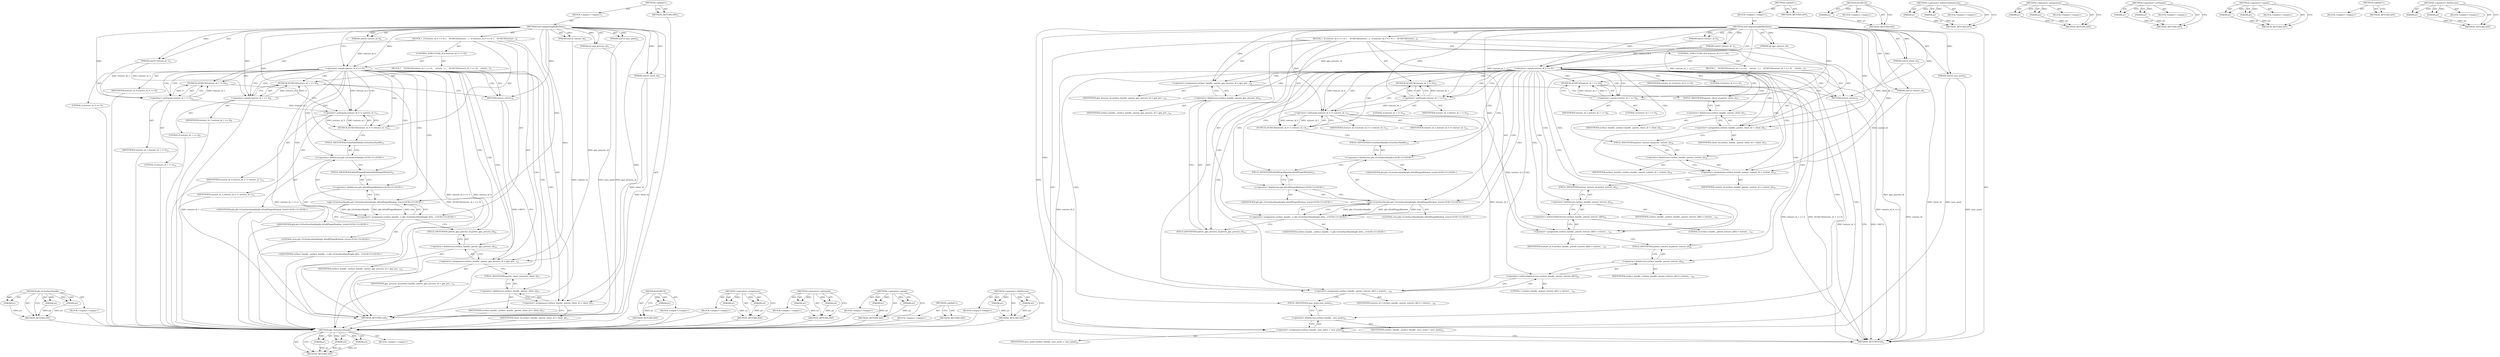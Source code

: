 digraph "&lt;operator&gt;.fieldAccess" {
vulnerable_120 [label=<(METHOD,gfx.GLSurfaceHandle)>];
vulnerable_121 [label=<(PARAM,p1)>];
vulnerable_122 [label=<(PARAM,p2)>];
vulnerable_123 [label=<(PARAM,p3)>];
vulnerable_124 [label=<(BLOCK,&lt;empty&gt;,&lt;empty&gt;)>];
vulnerable_125 [label=<(METHOD_RETURN,ANY)>];
vulnerable_6 [label=<(METHOD,&lt;global&gt;)<SUB>1</SUB>>];
vulnerable_7 [label=<(BLOCK,&lt;empty&gt;,&lt;empty&gt;)<SUB>1</SUB>>];
vulnerable_8 [label=<(METHOD,SetCompositingBufferData)<SUB>1</SUB>>];
vulnerable_9 [label=<(PARAM,int gpu_process_id)<SUB>1</SUB>>];
vulnerable_10 [label=<(PARAM,uint32 client_id)<SUB>2</SUB>>];
vulnerable_11 [label=<(PARAM,uint32 context_id)<SUB>3</SUB>>];
vulnerable_12 [label=<(PARAM,uint32 texture_id_0)<SUB>4</SUB>>];
vulnerable_13 [label=<(PARAM,uint32 texture_id_1)<SUB>5</SUB>>];
vulnerable_14 [label=<(PARAM,uint32 sync_point)<SUB>6</SUB>>];
vulnerable_15 [label=<(BLOCK,{
  if (texture_id_0 == 0) {
    DCHECK(texture...,{
  if (texture_id_0 == 0) {
    DCHECK(texture...)<SUB>6</SUB>>];
vulnerable_16 [label=<(CONTROL_STRUCTURE,IF,if (texture_id_0 == 0))<SUB>7</SUB>>];
vulnerable_17 [label=<(&lt;operator&gt;.equals,texture_id_0 == 0)<SUB>7</SUB>>];
vulnerable_18 [label=<(IDENTIFIER,texture_id_0,texture_id_0 == 0)<SUB>7</SUB>>];
vulnerable_19 [label=<(LITERAL,0,texture_id_0 == 0)<SUB>7</SUB>>];
vulnerable_20 [label=<(BLOCK,{
    DCHECK(texture_id_1 == 0);
    return;
  },{
    DCHECK(texture_id_1 == 0);
    return;
  })<SUB>7</SUB>>];
vulnerable_21 [label=<(DCHECK,DCHECK(texture_id_1 == 0))<SUB>8</SUB>>];
vulnerable_22 [label=<(&lt;operator&gt;.equals,texture_id_1 == 0)<SUB>8</SUB>>];
vulnerable_23 [label=<(IDENTIFIER,texture_id_1,texture_id_1 == 0)<SUB>8</SUB>>];
vulnerable_24 [label=<(LITERAL,0,texture_id_1 == 0)<SUB>8</SUB>>];
vulnerable_25 [label=<(RETURN,return;,return;)<SUB>9</SUB>>];
vulnerable_26 [label=<(DCHECK,DCHECK(texture_id_1 != 0))<SUB>12</SUB>>];
vulnerable_27 [label=<(&lt;operator&gt;.notEquals,texture_id_1 != 0)<SUB>12</SUB>>];
vulnerable_28 [label=<(IDENTIFIER,texture_id_1,texture_id_1 != 0)<SUB>12</SUB>>];
vulnerable_29 [label=<(LITERAL,0,texture_id_1 != 0)<SUB>12</SUB>>];
vulnerable_30 [label=<(DCHECK,DCHECK(texture_id_0 != texture_id_1))<SUB>13</SUB>>];
vulnerable_31 [label=<(&lt;operator&gt;.notEquals,texture_id_0 != texture_id_1)<SUB>13</SUB>>];
vulnerable_32 [label=<(IDENTIFIER,texture_id_0,texture_id_0 != texture_id_1)<SUB>13</SUB>>];
vulnerable_33 [label=<(IDENTIFIER,texture_id_1,texture_id_0 != texture_id_1)<SUB>13</SUB>>];
vulnerable_34 [label="<(&lt;operator&gt;.assignment,surface_handle_ = gfx::GLSurfaceHandle(gfx::kNu...)<SUB>15</SUB>>"];
vulnerable_35 [label="<(IDENTIFIER,surface_handle_,surface_handle_ = gfx::GLSurfaceHandle(gfx::kNu...)<SUB>15</SUB>>"];
vulnerable_36 [label="<(gfx.GLSurfaceHandle,gfx::GLSurfaceHandle(gfx::kNullPluginWindow, true))<SUB>15</SUB>>"];
vulnerable_37 [label="<(&lt;operator&gt;.fieldAccess,gfx::GLSurfaceHandle)<SUB>15</SUB>>"];
vulnerable_38 [label="<(IDENTIFIER,gfx,gfx::GLSurfaceHandle(gfx::kNullPluginWindow, true))<SUB>15</SUB>>"];
vulnerable_39 [label=<(FIELD_IDENTIFIER,GLSurfaceHandle,GLSurfaceHandle)<SUB>15</SUB>>];
vulnerable_40 [label="<(&lt;operator&gt;.fieldAccess,gfx::kNullPluginWindow)<SUB>15</SUB>>"];
vulnerable_41 [label="<(IDENTIFIER,gfx,gfx::GLSurfaceHandle(gfx::kNullPluginWindow, true))<SUB>15</SUB>>"];
vulnerable_42 [label=<(FIELD_IDENTIFIER,kNullPluginWindow,kNullPluginWindow)<SUB>15</SUB>>];
vulnerable_43 [label="<(LITERAL,true,gfx::GLSurfaceHandle(gfx::kNullPluginWindow, true))<SUB>15</SUB>>"];
vulnerable_44 [label=<(&lt;operator&gt;.assignment,surface_handle_.parent_gpu_process_id = gpu_pro...)<SUB>16</SUB>>];
vulnerable_45 [label=<(&lt;operator&gt;.fieldAccess,surface_handle_.parent_gpu_process_id)<SUB>16</SUB>>];
vulnerable_46 [label=<(IDENTIFIER,surface_handle_,surface_handle_.parent_gpu_process_id = gpu_pro...)<SUB>16</SUB>>];
vulnerable_47 [label=<(FIELD_IDENTIFIER,parent_gpu_process_id,parent_gpu_process_id)<SUB>16</SUB>>];
vulnerable_48 [label=<(IDENTIFIER,gpu_process_id,surface_handle_.parent_gpu_process_id = gpu_pro...)<SUB>16</SUB>>];
vulnerable_49 [label=<(&lt;operator&gt;.assignment,surface_handle_.parent_client_id = client_id)<SUB>17</SUB>>];
vulnerable_50 [label=<(&lt;operator&gt;.fieldAccess,surface_handle_.parent_client_id)<SUB>17</SUB>>];
vulnerable_51 [label=<(IDENTIFIER,surface_handle_,surface_handle_.parent_client_id = client_id)<SUB>17</SUB>>];
vulnerable_52 [label=<(FIELD_IDENTIFIER,parent_client_id,parent_client_id)<SUB>17</SUB>>];
vulnerable_53 [label=<(IDENTIFIER,client_id,surface_handle_.parent_client_id = client_id)<SUB>17</SUB>>];
vulnerable_54 [label=<(&lt;operator&gt;.assignment,surface_handle_.parent_context_id = context_id)<SUB>18</SUB>>];
vulnerable_55 [label=<(&lt;operator&gt;.fieldAccess,surface_handle_.parent_context_id)<SUB>18</SUB>>];
vulnerable_56 [label=<(IDENTIFIER,surface_handle_,surface_handle_.parent_context_id = context_id)<SUB>18</SUB>>];
vulnerable_57 [label=<(FIELD_IDENTIFIER,parent_context_id,parent_context_id)<SUB>18</SUB>>];
vulnerable_58 [label=<(IDENTIFIER,context_id,surface_handle_.parent_context_id = context_id)<SUB>18</SUB>>];
vulnerable_59 [label=<(&lt;operator&gt;.assignment,surface_handle_.parent_texture_id[0] = texture_...)<SUB>19</SUB>>];
vulnerable_60 [label=<(&lt;operator&gt;.indirectIndexAccess,surface_handle_.parent_texture_id[0])<SUB>19</SUB>>];
vulnerable_61 [label=<(&lt;operator&gt;.fieldAccess,surface_handle_.parent_texture_id)<SUB>19</SUB>>];
vulnerable_62 [label=<(IDENTIFIER,surface_handle_,surface_handle_.parent_texture_id[0] = texture_...)<SUB>19</SUB>>];
vulnerable_63 [label=<(FIELD_IDENTIFIER,parent_texture_id,parent_texture_id)<SUB>19</SUB>>];
vulnerable_64 [label=<(LITERAL,0,surface_handle_.parent_texture_id[0] = texture_...)<SUB>19</SUB>>];
vulnerable_65 [label=<(IDENTIFIER,texture_id_0,surface_handle_.parent_texture_id[0] = texture_...)<SUB>19</SUB>>];
vulnerable_66 [label=<(&lt;operator&gt;.assignment,surface_handle_.parent_texture_id[1] = texture_...)<SUB>20</SUB>>];
vulnerable_67 [label=<(&lt;operator&gt;.indirectIndexAccess,surface_handle_.parent_texture_id[1])<SUB>20</SUB>>];
vulnerable_68 [label=<(&lt;operator&gt;.fieldAccess,surface_handle_.parent_texture_id)<SUB>20</SUB>>];
vulnerable_69 [label=<(IDENTIFIER,surface_handle_,surface_handle_.parent_texture_id[1] = texture_...)<SUB>20</SUB>>];
vulnerable_70 [label=<(FIELD_IDENTIFIER,parent_texture_id,parent_texture_id)<SUB>20</SUB>>];
vulnerable_71 [label=<(LITERAL,1,surface_handle_.parent_texture_id[1] = texture_...)<SUB>20</SUB>>];
vulnerable_72 [label=<(IDENTIFIER,texture_id_1,surface_handle_.parent_texture_id[1] = texture_...)<SUB>20</SUB>>];
vulnerable_73 [label=<(&lt;operator&gt;.assignment,surface_handle_.sync_point = sync_point)<SUB>21</SUB>>];
vulnerable_74 [label=<(&lt;operator&gt;.fieldAccess,surface_handle_.sync_point)<SUB>21</SUB>>];
vulnerable_75 [label=<(IDENTIFIER,surface_handle_,surface_handle_.sync_point = sync_point)<SUB>21</SUB>>];
vulnerable_76 [label=<(FIELD_IDENTIFIER,sync_point,sync_point)<SUB>21</SUB>>];
vulnerable_77 [label=<(IDENTIFIER,sync_point,surface_handle_.sync_point = sync_point)<SUB>21</SUB>>];
vulnerable_78 [label=<(METHOD_RETURN,void)<SUB>1</SUB>>];
vulnerable_80 [label=<(METHOD_RETURN,ANY)<SUB>1</SUB>>];
vulnerable_106 [label=<(METHOD,DCHECK)>];
vulnerable_107 [label=<(PARAM,p1)>];
vulnerable_108 [label=<(BLOCK,&lt;empty&gt;,&lt;empty&gt;)>];
vulnerable_109 [label=<(METHOD_RETURN,ANY)>];
vulnerable_131 [label=<(METHOD,&lt;operator&gt;.indirectIndexAccess)>];
vulnerable_132 [label=<(PARAM,p1)>];
vulnerable_133 [label=<(PARAM,p2)>];
vulnerable_134 [label=<(BLOCK,&lt;empty&gt;,&lt;empty&gt;)>];
vulnerable_135 [label=<(METHOD_RETURN,ANY)>];
vulnerable_115 [label=<(METHOD,&lt;operator&gt;.assignment)>];
vulnerable_116 [label=<(PARAM,p1)>];
vulnerable_117 [label=<(PARAM,p2)>];
vulnerable_118 [label=<(BLOCK,&lt;empty&gt;,&lt;empty&gt;)>];
vulnerable_119 [label=<(METHOD_RETURN,ANY)>];
vulnerable_110 [label=<(METHOD,&lt;operator&gt;.notEquals)>];
vulnerable_111 [label=<(PARAM,p1)>];
vulnerable_112 [label=<(PARAM,p2)>];
vulnerable_113 [label=<(BLOCK,&lt;empty&gt;,&lt;empty&gt;)>];
vulnerable_114 [label=<(METHOD_RETURN,ANY)>];
vulnerable_101 [label=<(METHOD,&lt;operator&gt;.equals)>];
vulnerable_102 [label=<(PARAM,p1)>];
vulnerable_103 [label=<(PARAM,p2)>];
vulnerable_104 [label=<(BLOCK,&lt;empty&gt;,&lt;empty&gt;)>];
vulnerable_105 [label=<(METHOD_RETURN,ANY)>];
vulnerable_95 [label=<(METHOD,&lt;global&gt;)<SUB>1</SUB>>];
vulnerable_96 [label=<(BLOCK,&lt;empty&gt;,&lt;empty&gt;)>];
vulnerable_97 [label=<(METHOD_RETURN,ANY)>];
vulnerable_126 [label=<(METHOD,&lt;operator&gt;.fieldAccess)>];
vulnerable_127 [label=<(PARAM,p1)>];
vulnerable_128 [label=<(PARAM,p2)>];
vulnerable_129 [label=<(BLOCK,&lt;empty&gt;,&lt;empty&gt;)>];
vulnerable_130 [label=<(METHOD_RETURN,ANY)>];
fixed_96 [label=<(METHOD,gfx.GLSurfaceHandle)>];
fixed_97 [label=<(PARAM,p1)>];
fixed_98 [label=<(PARAM,p2)>];
fixed_99 [label=<(PARAM,p3)>];
fixed_100 [label=<(BLOCK,&lt;empty&gt;,&lt;empty&gt;)>];
fixed_101 [label=<(METHOD_RETURN,ANY)>];
fixed_6 [label=<(METHOD,&lt;global&gt;)<SUB>1</SUB>>];
fixed_7 [label=<(BLOCK,&lt;empty&gt;,&lt;empty&gt;)<SUB>1</SUB>>];
fixed_8 [label=<(METHOD,SetCompositingBufferData)<SUB>1</SUB>>];
fixed_9 [label=<(PARAM,int gpu_process_id)<SUB>1</SUB>>];
fixed_10 [label=<(PARAM,uint32 client_id)<SUB>2</SUB>>];
fixed_11 [label=<(PARAM,uint32 context_id)<SUB>3</SUB>>];
fixed_12 [label=<(PARAM,uint32 texture_id_0)<SUB>4</SUB>>];
fixed_13 [label=<(PARAM,uint32 texture_id_1)<SUB>5</SUB>>];
fixed_14 [label=<(PARAM,uint32 sync_point)<SUB>6</SUB>>];
fixed_15 [label=<(BLOCK,{
  if (texture_id_0 == 0) {
    DCHECK(texture...,{
  if (texture_id_0 == 0) {
    DCHECK(texture...)<SUB>6</SUB>>];
fixed_16 [label=<(CONTROL_STRUCTURE,IF,if (texture_id_0 == 0))<SUB>7</SUB>>];
fixed_17 [label=<(&lt;operator&gt;.equals,texture_id_0 == 0)<SUB>7</SUB>>];
fixed_18 [label=<(IDENTIFIER,texture_id_0,texture_id_0 == 0)<SUB>7</SUB>>];
fixed_19 [label=<(LITERAL,0,texture_id_0 == 0)<SUB>7</SUB>>];
fixed_20 [label=<(BLOCK,{
    DCHECK(texture_id_1 == 0);
    return;
  },{
    DCHECK(texture_id_1 == 0);
    return;
  })<SUB>7</SUB>>];
fixed_21 [label=<(DCHECK,DCHECK(texture_id_1 == 0))<SUB>8</SUB>>];
fixed_22 [label=<(&lt;operator&gt;.equals,texture_id_1 == 0)<SUB>8</SUB>>];
fixed_23 [label=<(IDENTIFIER,texture_id_1,texture_id_1 == 0)<SUB>8</SUB>>];
fixed_24 [label=<(LITERAL,0,texture_id_1 == 0)<SUB>8</SUB>>];
fixed_25 [label=<(RETURN,return;,return;)<SUB>9</SUB>>];
fixed_26 [label=<(DCHECK,DCHECK(texture_id_1 != 0))<SUB>12</SUB>>];
fixed_27 [label=<(&lt;operator&gt;.notEquals,texture_id_1 != 0)<SUB>12</SUB>>];
fixed_28 [label=<(IDENTIFIER,texture_id_1,texture_id_1 != 0)<SUB>12</SUB>>];
fixed_29 [label=<(LITERAL,0,texture_id_1 != 0)<SUB>12</SUB>>];
fixed_30 [label=<(DCHECK,DCHECK(texture_id_0 != texture_id_1))<SUB>13</SUB>>];
fixed_31 [label=<(&lt;operator&gt;.notEquals,texture_id_0 != texture_id_1)<SUB>13</SUB>>];
fixed_32 [label=<(IDENTIFIER,texture_id_0,texture_id_0 != texture_id_1)<SUB>13</SUB>>];
fixed_33 [label=<(IDENTIFIER,texture_id_1,texture_id_0 != texture_id_1)<SUB>13</SUB>>];
fixed_34 [label="<(&lt;operator&gt;.assignment,surface_handle_ = gfx::GLSurfaceHandle(gfx::kNu...)<SUB>15</SUB>>"];
fixed_35 [label="<(IDENTIFIER,surface_handle_,surface_handle_ = gfx::GLSurfaceHandle(gfx::kNu...)<SUB>15</SUB>>"];
fixed_36 [label="<(gfx.GLSurfaceHandle,gfx::GLSurfaceHandle(gfx::kNullPluginWindow, true))<SUB>15</SUB>>"];
fixed_37 [label="<(&lt;operator&gt;.fieldAccess,gfx::GLSurfaceHandle)<SUB>15</SUB>>"];
fixed_38 [label="<(IDENTIFIER,gfx,gfx::GLSurfaceHandle(gfx::kNullPluginWindow, true))<SUB>15</SUB>>"];
fixed_39 [label=<(FIELD_IDENTIFIER,GLSurfaceHandle,GLSurfaceHandle)<SUB>15</SUB>>];
fixed_40 [label="<(&lt;operator&gt;.fieldAccess,gfx::kNullPluginWindow)<SUB>15</SUB>>"];
fixed_41 [label="<(IDENTIFIER,gfx,gfx::GLSurfaceHandle(gfx::kNullPluginWindow, true))<SUB>15</SUB>>"];
fixed_42 [label=<(FIELD_IDENTIFIER,kNullPluginWindow,kNullPluginWindow)<SUB>15</SUB>>];
fixed_43 [label="<(LITERAL,true,gfx::GLSurfaceHandle(gfx::kNullPluginWindow, true))<SUB>15</SUB>>"];
fixed_44 [label=<(&lt;operator&gt;.assignment,surface_handle_.parent_gpu_process_id = gpu_pro...)<SUB>16</SUB>>];
fixed_45 [label=<(&lt;operator&gt;.fieldAccess,surface_handle_.parent_gpu_process_id)<SUB>16</SUB>>];
fixed_46 [label=<(IDENTIFIER,surface_handle_,surface_handle_.parent_gpu_process_id = gpu_pro...)<SUB>16</SUB>>];
fixed_47 [label=<(FIELD_IDENTIFIER,parent_gpu_process_id,parent_gpu_process_id)<SUB>16</SUB>>];
fixed_48 [label=<(IDENTIFIER,gpu_process_id,surface_handle_.parent_gpu_process_id = gpu_pro...)<SUB>16</SUB>>];
fixed_49 [label=<(&lt;operator&gt;.assignment,surface_handle_.parent_client_id = client_id)<SUB>17</SUB>>];
fixed_50 [label=<(&lt;operator&gt;.fieldAccess,surface_handle_.parent_client_id)<SUB>17</SUB>>];
fixed_51 [label=<(IDENTIFIER,surface_handle_,surface_handle_.parent_client_id = client_id)<SUB>17</SUB>>];
fixed_52 [label=<(FIELD_IDENTIFIER,parent_client_id,parent_client_id)<SUB>17</SUB>>];
fixed_53 [label=<(IDENTIFIER,client_id,surface_handle_.parent_client_id = client_id)<SUB>17</SUB>>];
fixed_54 [label=<(METHOD_RETURN,void)<SUB>1</SUB>>];
fixed_56 [label=<(METHOD_RETURN,ANY)<SUB>1</SUB>>];
fixed_82 [label=<(METHOD,DCHECK)>];
fixed_83 [label=<(PARAM,p1)>];
fixed_84 [label=<(BLOCK,&lt;empty&gt;,&lt;empty&gt;)>];
fixed_85 [label=<(METHOD_RETURN,ANY)>];
fixed_91 [label=<(METHOD,&lt;operator&gt;.assignment)>];
fixed_92 [label=<(PARAM,p1)>];
fixed_93 [label=<(PARAM,p2)>];
fixed_94 [label=<(BLOCK,&lt;empty&gt;,&lt;empty&gt;)>];
fixed_95 [label=<(METHOD_RETURN,ANY)>];
fixed_86 [label=<(METHOD,&lt;operator&gt;.notEquals)>];
fixed_87 [label=<(PARAM,p1)>];
fixed_88 [label=<(PARAM,p2)>];
fixed_89 [label=<(BLOCK,&lt;empty&gt;,&lt;empty&gt;)>];
fixed_90 [label=<(METHOD_RETURN,ANY)>];
fixed_77 [label=<(METHOD,&lt;operator&gt;.equals)>];
fixed_78 [label=<(PARAM,p1)>];
fixed_79 [label=<(PARAM,p2)>];
fixed_80 [label=<(BLOCK,&lt;empty&gt;,&lt;empty&gt;)>];
fixed_81 [label=<(METHOD_RETURN,ANY)>];
fixed_71 [label=<(METHOD,&lt;global&gt;)<SUB>1</SUB>>];
fixed_72 [label=<(BLOCK,&lt;empty&gt;,&lt;empty&gt;)>];
fixed_73 [label=<(METHOD_RETURN,ANY)>];
fixed_102 [label=<(METHOD,&lt;operator&gt;.fieldAccess)>];
fixed_103 [label=<(PARAM,p1)>];
fixed_104 [label=<(PARAM,p2)>];
fixed_105 [label=<(BLOCK,&lt;empty&gt;,&lt;empty&gt;)>];
fixed_106 [label=<(METHOD_RETURN,ANY)>];
vulnerable_120 -> vulnerable_121  [key=0, label="AST: "];
vulnerable_120 -> vulnerable_121  [key=1, label="DDG: "];
vulnerable_120 -> vulnerable_124  [key=0, label="AST: "];
vulnerable_120 -> vulnerable_122  [key=0, label="AST: "];
vulnerable_120 -> vulnerable_122  [key=1, label="DDG: "];
vulnerable_120 -> vulnerable_125  [key=0, label="AST: "];
vulnerable_120 -> vulnerable_125  [key=1, label="CFG: "];
vulnerable_120 -> vulnerable_123  [key=0, label="AST: "];
vulnerable_120 -> vulnerable_123  [key=1, label="DDG: "];
vulnerable_121 -> vulnerable_125  [key=0, label="DDG: p1"];
vulnerable_122 -> vulnerable_125  [key=0, label="DDG: p2"];
vulnerable_123 -> vulnerable_125  [key=0, label="DDG: p3"];
vulnerable_6 -> vulnerable_7  [key=0, label="AST: "];
vulnerable_6 -> vulnerable_80  [key=0, label="AST: "];
vulnerable_6 -> vulnerable_80  [key=1, label="CFG: "];
vulnerable_7 -> vulnerable_8  [key=0, label="AST: "];
vulnerable_8 -> vulnerable_9  [key=0, label="AST: "];
vulnerable_8 -> vulnerable_9  [key=1, label="DDG: "];
vulnerable_8 -> vulnerable_10  [key=0, label="AST: "];
vulnerable_8 -> vulnerable_10  [key=1, label="DDG: "];
vulnerable_8 -> vulnerable_11  [key=0, label="AST: "];
vulnerable_8 -> vulnerable_11  [key=1, label="DDG: "];
vulnerable_8 -> vulnerable_12  [key=0, label="AST: "];
vulnerable_8 -> vulnerable_12  [key=1, label="DDG: "];
vulnerable_8 -> vulnerable_13  [key=0, label="AST: "];
vulnerable_8 -> vulnerable_13  [key=1, label="DDG: "];
vulnerable_8 -> vulnerable_14  [key=0, label="AST: "];
vulnerable_8 -> vulnerable_14  [key=1, label="DDG: "];
vulnerable_8 -> vulnerable_15  [key=0, label="AST: "];
vulnerable_8 -> vulnerable_78  [key=0, label="AST: "];
vulnerable_8 -> vulnerable_17  [key=0, label="CFG: "];
vulnerable_8 -> vulnerable_17  [key=1, label="DDG: "];
vulnerable_8 -> vulnerable_44  [key=0, label="DDG: "];
vulnerable_8 -> vulnerable_49  [key=0, label="DDG: "];
vulnerable_8 -> vulnerable_54  [key=0, label="DDG: "];
vulnerable_8 -> vulnerable_59  [key=0, label="DDG: "];
vulnerable_8 -> vulnerable_66  [key=0, label="DDG: "];
vulnerable_8 -> vulnerable_73  [key=0, label="DDG: "];
vulnerable_8 -> vulnerable_25  [key=0, label="DDG: "];
vulnerable_8 -> vulnerable_27  [key=0, label="DDG: "];
vulnerable_8 -> vulnerable_31  [key=0, label="DDG: "];
vulnerable_8 -> vulnerable_36  [key=0, label="DDG: "];
vulnerable_8 -> vulnerable_22  [key=0, label="DDG: "];
vulnerable_9 -> vulnerable_78  [key=0, label="DDG: gpu_process_id"];
vulnerable_9 -> vulnerable_44  [key=0, label="DDG: gpu_process_id"];
vulnerable_10 -> vulnerable_78  [key=0, label="DDG: client_id"];
vulnerable_10 -> vulnerable_49  [key=0, label="DDG: client_id"];
vulnerable_11 -> vulnerable_78  [key=0, label="DDG: context_id"];
vulnerable_11 -> vulnerable_54  [key=0, label="DDG: context_id"];
vulnerable_12 -> vulnerable_17  [key=0, label="DDG: texture_id_0"];
vulnerable_13 -> vulnerable_27  [key=0, label="DDG: texture_id_1"];
vulnerable_13 -> vulnerable_22  [key=0, label="DDG: texture_id_1"];
vulnerable_14 -> vulnerable_78  [key=0, label="DDG: sync_point"];
vulnerable_14 -> vulnerable_73  [key=0, label="DDG: sync_point"];
vulnerable_15 -> vulnerable_16  [key=0, label="AST: "];
vulnerable_15 -> vulnerable_26  [key=0, label="AST: "];
vulnerable_15 -> vulnerable_30  [key=0, label="AST: "];
vulnerable_15 -> vulnerable_34  [key=0, label="AST: "];
vulnerable_15 -> vulnerable_44  [key=0, label="AST: "];
vulnerable_15 -> vulnerable_49  [key=0, label="AST: "];
vulnerable_15 -> vulnerable_54  [key=0, label="AST: "];
vulnerable_15 -> vulnerable_59  [key=0, label="AST: "];
vulnerable_15 -> vulnerable_66  [key=0, label="AST: "];
vulnerable_15 -> vulnerable_73  [key=0, label="AST: "];
vulnerable_16 -> vulnerable_17  [key=0, label="AST: "];
vulnerable_16 -> vulnerable_20  [key=0, label="AST: "];
vulnerable_17 -> vulnerable_18  [key=0, label="AST: "];
vulnerable_17 -> vulnerable_19  [key=0, label="AST: "];
vulnerable_17 -> vulnerable_22  [key=0, label="CFG: "];
vulnerable_17 -> vulnerable_22  [key=1, label="CDG: "];
vulnerable_17 -> vulnerable_27  [key=0, label="CFG: "];
vulnerable_17 -> vulnerable_27  [key=1, label="CDG: "];
vulnerable_17 -> vulnerable_78  [key=0, label="DDG: texture_id_0"];
vulnerable_17 -> vulnerable_78  [key=1, label="DDG: texture_id_0 == 0"];
vulnerable_17 -> vulnerable_31  [key=0, label="DDG: texture_id_0"];
vulnerable_17 -> vulnerable_31  [key=1, label="CDG: "];
vulnerable_17 -> vulnerable_47  [key=0, label="CDG: "];
vulnerable_17 -> vulnerable_30  [key=0, label="CDG: "];
vulnerable_17 -> vulnerable_34  [key=0, label="CDG: "];
vulnerable_17 -> vulnerable_21  [key=0, label="CDG: "];
vulnerable_17 -> vulnerable_68  [key=0, label="CDG: "];
vulnerable_17 -> vulnerable_49  [key=0, label="CDG: "];
vulnerable_17 -> vulnerable_60  [key=0, label="CDG: "];
vulnerable_17 -> vulnerable_73  [key=0, label="CDG: "];
vulnerable_17 -> vulnerable_26  [key=0, label="CDG: "];
vulnerable_17 -> vulnerable_42  [key=0, label="CDG: "];
vulnerable_17 -> vulnerable_57  [key=0, label="CDG: "];
vulnerable_17 -> vulnerable_66  [key=0, label="CDG: "];
vulnerable_17 -> vulnerable_52  [key=0, label="CDG: "];
vulnerable_17 -> vulnerable_37  [key=0, label="CDG: "];
vulnerable_17 -> vulnerable_25  [key=0, label="CDG: "];
vulnerable_17 -> vulnerable_67  [key=0, label="CDG: "];
vulnerable_17 -> vulnerable_74  [key=0, label="CDG: "];
vulnerable_17 -> vulnerable_45  [key=0, label="CDG: "];
vulnerable_17 -> vulnerable_40  [key=0, label="CDG: "];
vulnerable_17 -> vulnerable_76  [key=0, label="CDG: "];
vulnerable_17 -> vulnerable_50  [key=0, label="CDG: "];
vulnerable_17 -> vulnerable_59  [key=0, label="CDG: "];
vulnerable_17 -> vulnerable_44  [key=0, label="CDG: "];
vulnerable_17 -> vulnerable_54  [key=0, label="CDG: "];
vulnerable_17 -> vulnerable_61  [key=0, label="CDG: "];
vulnerable_17 -> vulnerable_36  [key=0, label="CDG: "];
vulnerable_17 -> vulnerable_70  [key=0, label="CDG: "];
vulnerable_17 -> vulnerable_63  [key=0, label="CDG: "];
vulnerable_17 -> vulnerable_55  [key=0, label="CDG: "];
vulnerable_17 -> vulnerable_39  [key=0, label="CDG: "];
vulnerable_20 -> vulnerable_21  [key=0, label="AST: "];
vulnerable_20 -> vulnerable_25  [key=0, label="AST: "];
vulnerable_21 -> vulnerable_22  [key=0, label="AST: "];
vulnerable_21 -> vulnerable_25  [key=0, label="CFG: "];
vulnerable_21 -> vulnerable_78  [key=0, label="DDG: texture_id_1 == 0"];
vulnerable_21 -> vulnerable_78  [key=1, label="DDG: DCHECK(texture_id_1 == 0)"];
vulnerable_22 -> vulnerable_23  [key=0, label="AST: "];
vulnerable_22 -> vulnerable_24  [key=0, label="AST: "];
vulnerable_22 -> vulnerable_21  [key=0, label="CFG: "];
vulnerable_22 -> vulnerable_21  [key=1, label="DDG: texture_id_1"];
vulnerable_22 -> vulnerable_21  [key=2, label="DDG: 0"];
vulnerable_22 -> vulnerable_78  [key=0, label="DDG: texture_id_1"];
vulnerable_25 -> vulnerable_78  [key=0, label="CFG: "];
vulnerable_25 -> vulnerable_78  [key=1, label="DDG: &lt;RET&gt;"];
vulnerable_26 -> vulnerable_27  [key=0, label="AST: "];
vulnerable_26 -> vulnerable_31  [key=0, label="CFG: "];
vulnerable_27 -> vulnerable_28  [key=0, label="AST: "];
vulnerable_27 -> vulnerable_29  [key=0, label="AST: "];
vulnerable_27 -> vulnerable_26  [key=0, label="CFG: "];
vulnerable_27 -> vulnerable_26  [key=1, label="DDG: texture_id_1"];
vulnerable_27 -> vulnerable_26  [key=2, label="DDG: 0"];
vulnerable_27 -> vulnerable_31  [key=0, label="DDG: texture_id_1"];
vulnerable_30 -> vulnerable_31  [key=0, label="AST: "];
vulnerable_30 -> vulnerable_39  [key=0, label="CFG: "];
vulnerable_31 -> vulnerable_32  [key=0, label="AST: "];
vulnerable_31 -> vulnerable_33  [key=0, label="AST: "];
vulnerable_31 -> vulnerable_30  [key=0, label="CFG: "];
vulnerable_31 -> vulnerable_30  [key=1, label="DDG: texture_id_0"];
vulnerable_31 -> vulnerable_30  [key=2, label="DDG: texture_id_1"];
vulnerable_31 -> vulnerable_59  [key=0, label="DDG: texture_id_0"];
vulnerable_31 -> vulnerable_66  [key=0, label="DDG: texture_id_1"];
vulnerable_34 -> vulnerable_35  [key=0, label="AST: "];
vulnerable_34 -> vulnerable_36  [key=0, label="AST: "];
vulnerable_34 -> vulnerable_47  [key=0, label="CFG: "];
vulnerable_36 -> vulnerable_37  [key=0, label="AST: "];
vulnerable_36 -> vulnerable_40  [key=0, label="AST: "];
vulnerable_36 -> vulnerable_43  [key=0, label="AST: "];
vulnerable_36 -> vulnerable_34  [key=0, label="CFG: "];
vulnerable_36 -> vulnerable_34  [key=1, label="DDG: gfx::GLSurfaceHandle"];
vulnerable_36 -> vulnerable_34  [key=2, label="DDG: gfx::kNullPluginWindow"];
vulnerable_36 -> vulnerable_34  [key=3, label="DDG: true"];
vulnerable_37 -> vulnerable_38  [key=0, label="AST: "];
vulnerable_37 -> vulnerable_39  [key=0, label="AST: "];
vulnerable_37 -> vulnerable_42  [key=0, label="CFG: "];
vulnerable_39 -> vulnerable_37  [key=0, label="CFG: "];
vulnerable_40 -> vulnerable_41  [key=0, label="AST: "];
vulnerable_40 -> vulnerable_42  [key=0, label="AST: "];
vulnerable_40 -> vulnerable_36  [key=0, label="CFG: "];
vulnerable_42 -> vulnerable_40  [key=0, label="CFG: "];
vulnerable_44 -> vulnerable_45  [key=0, label="AST: "];
vulnerable_44 -> vulnerable_48  [key=0, label="AST: "];
vulnerable_44 -> vulnerable_52  [key=0, label="CFG: "];
vulnerable_45 -> vulnerable_46  [key=0, label="AST: "];
vulnerable_45 -> vulnerable_47  [key=0, label="AST: "];
vulnerable_45 -> vulnerable_44  [key=0, label="CFG: "];
vulnerable_47 -> vulnerable_45  [key=0, label="CFG: "];
vulnerable_49 -> vulnerable_50  [key=0, label="AST: "];
vulnerable_49 -> vulnerable_53  [key=0, label="AST: "];
vulnerable_49 -> vulnerable_57  [key=0, label="CFG: "];
vulnerable_50 -> vulnerable_51  [key=0, label="AST: "];
vulnerable_50 -> vulnerable_52  [key=0, label="AST: "];
vulnerable_50 -> vulnerable_49  [key=0, label="CFG: "];
vulnerable_52 -> vulnerable_50  [key=0, label="CFG: "];
vulnerable_54 -> vulnerable_55  [key=0, label="AST: "];
vulnerable_54 -> vulnerable_58  [key=0, label="AST: "];
vulnerable_54 -> vulnerable_63  [key=0, label="CFG: "];
vulnerable_55 -> vulnerable_56  [key=0, label="AST: "];
vulnerable_55 -> vulnerable_57  [key=0, label="AST: "];
vulnerable_55 -> vulnerable_54  [key=0, label="CFG: "];
vulnerable_57 -> vulnerable_55  [key=0, label="CFG: "];
vulnerable_59 -> vulnerable_60  [key=0, label="AST: "];
vulnerable_59 -> vulnerable_65  [key=0, label="AST: "];
vulnerable_59 -> vulnerable_70  [key=0, label="CFG: "];
vulnerable_60 -> vulnerable_61  [key=0, label="AST: "];
vulnerable_60 -> vulnerable_64  [key=0, label="AST: "];
vulnerable_60 -> vulnerable_59  [key=0, label="CFG: "];
vulnerable_61 -> vulnerable_62  [key=0, label="AST: "];
vulnerable_61 -> vulnerable_63  [key=0, label="AST: "];
vulnerable_61 -> vulnerable_60  [key=0, label="CFG: "];
vulnerable_63 -> vulnerable_61  [key=0, label="CFG: "];
vulnerable_66 -> vulnerable_67  [key=0, label="AST: "];
vulnerable_66 -> vulnerable_72  [key=0, label="AST: "];
vulnerable_66 -> vulnerable_76  [key=0, label="CFG: "];
vulnerable_67 -> vulnerable_68  [key=0, label="AST: "];
vulnerable_67 -> vulnerable_71  [key=0, label="AST: "];
vulnerable_67 -> vulnerable_66  [key=0, label="CFG: "];
vulnerable_68 -> vulnerable_69  [key=0, label="AST: "];
vulnerable_68 -> vulnerable_70  [key=0, label="AST: "];
vulnerable_68 -> vulnerable_67  [key=0, label="CFG: "];
vulnerable_70 -> vulnerable_68  [key=0, label="CFG: "];
vulnerable_73 -> vulnerable_74  [key=0, label="AST: "];
vulnerable_73 -> vulnerable_77  [key=0, label="AST: "];
vulnerable_73 -> vulnerable_78  [key=0, label="CFG: "];
vulnerable_74 -> vulnerable_75  [key=0, label="AST: "];
vulnerable_74 -> vulnerable_76  [key=0, label="AST: "];
vulnerable_74 -> vulnerable_73  [key=0, label="CFG: "];
vulnerable_76 -> vulnerable_74  [key=0, label="CFG: "];
vulnerable_106 -> vulnerable_107  [key=0, label="AST: "];
vulnerable_106 -> vulnerable_107  [key=1, label="DDG: "];
vulnerable_106 -> vulnerable_108  [key=0, label="AST: "];
vulnerable_106 -> vulnerable_109  [key=0, label="AST: "];
vulnerable_106 -> vulnerable_109  [key=1, label="CFG: "];
vulnerable_107 -> vulnerable_109  [key=0, label="DDG: p1"];
vulnerable_131 -> vulnerable_132  [key=0, label="AST: "];
vulnerable_131 -> vulnerable_132  [key=1, label="DDG: "];
vulnerable_131 -> vulnerable_134  [key=0, label="AST: "];
vulnerable_131 -> vulnerable_133  [key=0, label="AST: "];
vulnerable_131 -> vulnerable_133  [key=1, label="DDG: "];
vulnerable_131 -> vulnerable_135  [key=0, label="AST: "];
vulnerable_131 -> vulnerable_135  [key=1, label="CFG: "];
vulnerable_132 -> vulnerable_135  [key=0, label="DDG: p1"];
vulnerable_133 -> vulnerable_135  [key=0, label="DDG: p2"];
vulnerable_115 -> vulnerable_116  [key=0, label="AST: "];
vulnerable_115 -> vulnerable_116  [key=1, label="DDG: "];
vulnerable_115 -> vulnerable_118  [key=0, label="AST: "];
vulnerable_115 -> vulnerable_117  [key=0, label="AST: "];
vulnerable_115 -> vulnerable_117  [key=1, label="DDG: "];
vulnerable_115 -> vulnerable_119  [key=0, label="AST: "];
vulnerable_115 -> vulnerable_119  [key=1, label="CFG: "];
vulnerable_116 -> vulnerable_119  [key=0, label="DDG: p1"];
vulnerable_117 -> vulnerable_119  [key=0, label="DDG: p2"];
vulnerable_110 -> vulnerable_111  [key=0, label="AST: "];
vulnerable_110 -> vulnerable_111  [key=1, label="DDG: "];
vulnerable_110 -> vulnerable_113  [key=0, label="AST: "];
vulnerable_110 -> vulnerable_112  [key=0, label="AST: "];
vulnerable_110 -> vulnerable_112  [key=1, label="DDG: "];
vulnerable_110 -> vulnerable_114  [key=0, label="AST: "];
vulnerable_110 -> vulnerable_114  [key=1, label="CFG: "];
vulnerable_111 -> vulnerable_114  [key=0, label="DDG: p1"];
vulnerable_112 -> vulnerable_114  [key=0, label="DDG: p2"];
vulnerable_101 -> vulnerable_102  [key=0, label="AST: "];
vulnerable_101 -> vulnerable_102  [key=1, label="DDG: "];
vulnerable_101 -> vulnerable_104  [key=0, label="AST: "];
vulnerable_101 -> vulnerable_103  [key=0, label="AST: "];
vulnerable_101 -> vulnerable_103  [key=1, label="DDG: "];
vulnerable_101 -> vulnerable_105  [key=0, label="AST: "];
vulnerable_101 -> vulnerable_105  [key=1, label="CFG: "];
vulnerable_102 -> vulnerable_105  [key=0, label="DDG: p1"];
vulnerable_103 -> vulnerable_105  [key=0, label="DDG: p2"];
vulnerable_95 -> vulnerable_96  [key=0, label="AST: "];
vulnerable_95 -> vulnerable_97  [key=0, label="AST: "];
vulnerable_95 -> vulnerable_97  [key=1, label="CFG: "];
vulnerable_126 -> vulnerable_127  [key=0, label="AST: "];
vulnerable_126 -> vulnerable_127  [key=1, label="DDG: "];
vulnerable_126 -> vulnerable_129  [key=0, label="AST: "];
vulnerable_126 -> vulnerable_128  [key=0, label="AST: "];
vulnerable_126 -> vulnerable_128  [key=1, label="DDG: "];
vulnerable_126 -> vulnerable_130  [key=0, label="AST: "];
vulnerable_126 -> vulnerable_130  [key=1, label="CFG: "];
vulnerable_127 -> vulnerable_130  [key=0, label="DDG: p1"];
vulnerable_128 -> vulnerable_130  [key=0, label="DDG: p2"];
fixed_96 -> fixed_97  [key=0, label="AST: "];
fixed_96 -> fixed_97  [key=1, label="DDG: "];
fixed_96 -> fixed_100  [key=0, label="AST: "];
fixed_96 -> fixed_98  [key=0, label="AST: "];
fixed_96 -> fixed_98  [key=1, label="DDG: "];
fixed_96 -> fixed_101  [key=0, label="AST: "];
fixed_96 -> fixed_101  [key=1, label="CFG: "];
fixed_96 -> fixed_99  [key=0, label="AST: "];
fixed_96 -> fixed_99  [key=1, label="DDG: "];
fixed_97 -> fixed_101  [key=0, label="DDG: p1"];
fixed_98 -> fixed_101  [key=0, label="DDG: p2"];
fixed_99 -> fixed_101  [key=0, label="DDG: p3"];
fixed_100 -> vulnerable_120  [key=0];
fixed_101 -> vulnerable_120  [key=0];
fixed_6 -> fixed_7  [key=0, label="AST: "];
fixed_6 -> fixed_56  [key=0, label="AST: "];
fixed_6 -> fixed_56  [key=1, label="CFG: "];
fixed_7 -> fixed_8  [key=0, label="AST: "];
fixed_8 -> fixed_9  [key=0, label="AST: "];
fixed_8 -> fixed_9  [key=1, label="DDG: "];
fixed_8 -> fixed_10  [key=0, label="AST: "];
fixed_8 -> fixed_10  [key=1, label="DDG: "];
fixed_8 -> fixed_11  [key=0, label="AST: "];
fixed_8 -> fixed_11  [key=1, label="DDG: "];
fixed_8 -> fixed_12  [key=0, label="AST: "];
fixed_8 -> fixed_12  [key=1, label="DDG: "];
fixed_8 -> fixed_13  [key=0, label="AST: "];
fixed_8 -> fixed_13  [key=1, label="DDG: "];
fixed_8 -> fixed_14  [key=0, label="AST: "];
fixed_8 -> fixed_14  [key=1, label="DDG: "];
fixed_8 -> fixed_15  [key=0, label="AST: "];
fixed_8 -> fixed_54  [key=0, label="AST: "];
fixed_8 -> fixed_17  [key=0, label="CFG: "];
fixed_8 -> fixed_17  [key=1, label="DDG: "];
fixed_8 -> fixed_44  [key=0, label="DDG: "];
fixed_8 -> fixed_49  [key=0, label="DDG: "];
fixed_8 -> fixed_25  [key=0, label="DDG: "];
fixed_8 -> fixed_27  [key=0, label="DDG: "];
fixed_8 -> fixed_31  [key=0, label="DDG: "];
fixed_8 -> fixed_36  [key=0, label="DDG: "];
fixed_8 -> fixed_22  [key=0, label="DDG: "];
fixed_9 -> fixed_54  [key=0, label="DDG: gpu_process_id"];
fixed_9 -> fixed_44  [key=0, label="DDG: gpu_process_id"];
fixed_10 -> fixed_54  [key=0, label="DDG: client_id"];
fixed_10 -> fixed_49  [key=0, label="DDG: client_id"];
fixed_11 -> fixed_54  [key=0, label="DDG: context_id"];
fixed_12 -> fixed_17  [key=0, label="DDG: texture_id_0"];
fixed_13 -> fixed_27  [key=0, label="DDG: texture_id_1"];
fixed_13 -> fixed_22  [key=0, label="DDG: texture_id_1"];
fixed_14 -> fixed_54  [key=0, label="DDG: sync_point"];
fixed_15 -> fixed_16  [key=0, label="AST: "];
fixed_15 -> fixed_26  [key=0, label="AST: "];
fixed_15 -> fixed_30  [key=0, label="AST: "];
fixed_15 -> fixed_34  [key=0, label="AST: "];
fixed_15 -> fixed_44  [key=0, label="AST: "];
fixed_15 -> fixed_49  [key=0, label="AST: "];
fixed_16 -> fixed_17  [key=0, label="AST: "];
fixed_16 -> fixed_20  [key=0, label="AST: "];
fixed_17 -> fixed_18  [key=0, label="AST: "];
fixed_17 -> fixed_19  [key=0, label="AST: "];
fixed_17 -> fixed_22  [key=0, label="CFG: "];
fixed_17 -> fixed_22  [key=1, label="CDG: "];
fixed_17 -> fixed_27  [key=0, label="CFG: "];
fixed_17 -> fixed_27  [key=1, label="CDG: "];
fixed_17 -> fixed_54  [key=0, label="DDG: texture_id_0"];
fixed_17 -> fixed_54  [key=1, label="DDG: texture_id_0 == 0"];
fixed_17 -> fixed_31  [key=0, label="DDG: texture_id_0"];
fixed_17 -> fixed_31  [key=1, label="CDG: "];
fixed_17 -> fixed_47  [key=0, label="CDG: "];
fixed_17 -> fixed_30  [key=0, label="CDG: "];
fixed_17 -> fixed_34  [key=0, label="CDG: "];
fixed_17 -> fixed_21  [key=0, label="CDG: "];
fixed_17 -> fixed_49  [key=0, label="CDG: "];
fixed_17 -> fixed_26  [key=0, label="CDG: "];
fixed_17 -> fixed_42  [key=0, label="CDG: "];
fixed_17 -> fixed_36  [key=0, label="CDG: "];
fixed_17 -> fixed_52  [key=0, label="CDG: "];
fixed_17 -> fixed_37  [key=0, label="CDG: "];
fixed_17 -> fixed_25  [key=0, label="CDG: "];
fixed_17 -> fixed_45  [key=0, label="CDG: "];
fixed_17 -> fixed_40  [key=0, label="CDG: "];
fixed_17 -> fixed_50  [key=0, label="CDG: "];
fixed_17 -> fixed_44  [key=0, label="CDG: "];
fixed_17 -> fixed_39  [key=0, label="CDG: "];
fixed_18 -> vulnerable_120  [key=0];
fixed_19 -> vulnerable_120  [key=0];
fixed_20 -> fixed_21  [key=0, label="AST: "];
fixed_20 -> fixed_25  [key=0, label="AST: "];
fixed_21 -> fixed_22  [key=0, label="AST: "];
fixed_21 -> fixed_25  [key=0, label="CFG: "];
fixed_21 -> fixed_54  [key=0, label="DDG: texture_id_1 == 0"];
fixed_21 -> fixed_54  [key=1, label="DDG: DCHECK(texture_id_1 == 0)"];
fixed_22 -> fixed_23  [key=0, label="AST: "];
fixed_22 -> fixed_24  [key=0, label="AST: "];
fixed_22 -> fixed_21  [key=0, label="CFG: "];
fixed_22 -> fixed_21  [key=1, label="DDG: texture_id_1"];
fixed_22 -> fixed_21  [key=2, label="DDG: 0"];
fixed_22 -> fixed_54  [key=0, label="DDG: texture_id_1"];
fixed_23 -> vulnerable_120  [key=0];
fixed_24 -> vulnerable_120  [key=0];
fixed_25 -> fixed_54  [key=0, label="CFG: "];
fixed_25 -> fixed_54  [key=1, label="DDG: &lt;RET&gt;"];
fixed_26 -> fixed_27  [key=0, label="AST: "];
fixed_26 -> fixed_31  [key=0, label="CFG: "];
fixed_27 -> fixed_28  [key=0, label="AST: "];
fixed_27 -> fixed_29  [key=0, label="AST: "];
fixed_27 -> fixed_26  [key=0, label="CFG: "];
fixed_27 -> fixed_26  [key=1, label="DDG: texture_id_1"];
fixed_27 -> fixed_26  [key=2, label="DDG: 0"];
fixed_27 -> fixed_31  [key=0, label="DDG: texture_id_1"];
fixed_28 -> vulnerable_120  [key=0];
fixed_29 -> vulnerable_120  [key=0];
fixed_30 -> fixed_31  [key=0, label="AST: "];
fixed_30 -> fixed_39  [key=0, label="CFG: "];
fixed_31 -> fixed_32  [key=0, label="AST: "];
fixed_31 -> fixed_33  [key=0, label="AST: "];
fixed_31 -> fixed_30  [key=0, label="CFG: "];
fixed_31 -> fixed_30  [key=1, label="DDG: texture_id_0"];
fixed_31 -> fixed_30  [key=2, label="DDG: texture_id_1"];
fixed_32 -> vulnerable_120  [key=0];
fixed_33 -> vulnerable_120  [key=0];
fixed_34 -> fixed_35  [key=0, label="AST: "];
fixed_34 -> fixed_36  [key=0, label="AST: "];
fixed_34 -> fixed_47  [key=0, label="CFG: "];
fixed_35 -> vulnerable_120  [key=0];
fixed_36 -> fixed_37  [key=0, label="AST: "];
fixed_36 -> fixed_40  [key=0, label="AST: "];
fixed_36 -> fixed_43  [key=0, label="AST: "];
fixed_36 -> fixed_34  [key=0, label="CFG: "];
fixed_36 -> fixed_34  [key=1, label="DDG: gfx::GLSurfaceHandle"];
fixed_36 -> fixed_34  [key=2, label="DDG: gfx::kNullPluginWindow"];
fixed_36 -> fixed_34  [key=3, label="DDG: true"];
fixed_37 -> fixed_38  [key=0, label="AST: "];
fixed_37 -> fixed_39  [key=0, label="AST: "];
fixed_37 -> fixed_42  [key=0, label="CFG: "];
fixed_38 -> vulnerable_120  [key=0];
fixed_39 -> fixed_37  [key=0, label="CFG: "];
fixed_40 -> fixed_41  [key=0, label="AST: "];
fixed_40 -> fixed_42  [key=0, label="AST: "];
fixed_40 -> fixed_36  [key=0, label="CFG: "];
fixed_41 -> vulnerable_120  [key=0];
fixed_42 -> fixed_40  [key=0, label="CFG: "];
fixed_43 -> vulnerable_120  [key=0];
fixed_44 -> fixed_45  [key=0, label="AST: "];
fixed_44 -> fixed_48  [key=0, label="AST: "];
fixed_44 -> fixed_52  [key=0, label="CFG: "];
fixed_45 -> fixed_46  [key=0, label="AST: "];
fixed_45 -> fixed_47  [key=0, label="AST: "];
fixed_45 -> fixed_44  [key=0, label="CFG: "];
fixed_46 -> vulnerable_120  [key=0];
fixed_47 -> fixed_45  [key=0, label="CFG: "];
fixed_48 -> vulnerable_120  [key=0];
fixed_49 -> fixed_50  [key=0, label="AST: "];
fixed_49 -> fixed_53  [key=0, label="AST: "];
fixed_49 -> fixed_54  [key=0, label="CFG: "];
fixed_50 -> fixed_51  [key=0, label="AST: "];
fixed_50 -> fixed_52  [key=0, label="AST: "];
fixed_50 -> fixed_49  [key=0, label="CFG: "];
fixed_51 -> vulnerable_120  [key=0];
fixed_52 -> fixed_50  [key=0, label="CFG: "];
fixed_53 -> vulnerable_120  [key=0];
fixed_54 -> vulnerable_120  [key=0];
fixed_56 -> vulnerable_120  [key=0];
fixed_82 -> fixed_83  [key=0, label="AST: "];
fixed_82 -> fixed_83  [key=1, label="DDG: "];
fixed_82 -> fixed_84  [key=0, label="AST: "];
fixed_82 -> fixed_85  [key=0, label="AST: "];
fixed_82 -> fixed_85  [key=1, label="CFG: "];
fixed_83 -> fixed_85  [key=0, label="DDG: p1"];
fixed_84 -> vulnerable_120  [key=0];
fixed_85 -> vulnerable_120  [key=0];
fixed_91 -> fixed_92  [key=0, label="AST: "];
fixed_91 -> fixed_92  [key=1, label="DDG: "];
fixed_91 -> fixed_94  [key=0, label="AST: "];
fixed_91 -> fixed_93  [key=0, label="AST: "];
fixed_91 -> fixed_93  [key=1, label="DDG: "];
fixed_91 -> fixed_95  [key=0, label="AST: "];
fixed_91 -> fixed_95  [key=1, label="CFG: "];
fixed_92 -> fixed_95  [key=0, label="DDG: p1"];
fixed_93 -> fixed_95  [key=0, label="DDG: p2"];
fixed_94 -> vulnerable_120  [key=0];
fixed_95 -> vulnerable_120  [key=0];
fixed_86 -> fixed_87  [key=0, label="AST: "];
fixed_86 -> fixed_87  [key=1, label="DDG: "];
fixed_86 -> fixed_89  [key=0, label="AST: "];
fixed_86 -> fixed_88  [key=0, label="AST: "];
fixed_86 -> fixed_88  [key=1, label="DDG: "];
fixed_86 -> fixed_90  [key=0, label="AST: "];
fixed_86 -> fixed_90  [key=1, label="CFG: "];
fixed_87 -> fixed_90  [key=0, label="DDG: p1"];
fixed_88 -> fixed_90  [key=0, label="DDG: p2"];
fixed_89 -> vulnerable_120  [key=0];
fixed_90 -> vulnerable_120  [key=0];
fixed_77 -> fixed_78  [key=0, label="AST: "];
fixed_77 -> fixed_78  [key=1, label="DDG: "];
fixed_77 -> fixed_80  [key=0, label="AST: "];
fixed_77 -> fixed_79  [key=0, label="AST: "];
fixed_77 -> fixed_79  [key=1, label="DDG: "];
fixed_77 -> fixed_81  [key=0, label="AST: "];
fixed_77 -> fixed_81  [key=1, label="CFG: "];
fixed_78 -> fixed_81  [key=0, label="DDG: p1"];
fixed_79 -> fixed_81  [key=0, label="DDG: p2"];
fixed_80 -> vulnerable_120  [key=0];
fixed_81 -> vulnerable_120  [key=0];
fixed_71 -> fixed_72  [key=0, label="AST: "];
fixed_71 -> fixed_73  [key=0, label="AST: "];
fixed_71 -> fixed_73  [key=1, label="CFG: "];
fixed_72 -> vulnerable_120  [key=0];
fixed_73 -> vulnerable_120  [key=0];
fixed_102 -> fixed_103  [key=0, label="AST: "];
fixed_102 -> fixed_103  [key=1, label="DDG: "];
fixed_102 -> fixed_105  [key=0, label="AST: "];
fixed_102 -> fixed_104  [key=0, label="AST: "];
fixed_102 -> fixed_104  [key=1, label="DDG: "];
fixed_102 -> fixed_106  [key=0, label="AST: "];
fixed_102 -> fixed_106  [key=1, label="CFG: "];
fixed_103 -> fixed_106  [key=0, label="DDG: p1"];
fixed_104 -> fixed_106  [key=0, label="DDG: p2"];
fixed_105 -> vulnerable_120  [key=0];
fixed_106 -> vulnerable_120  [key=0];
}
